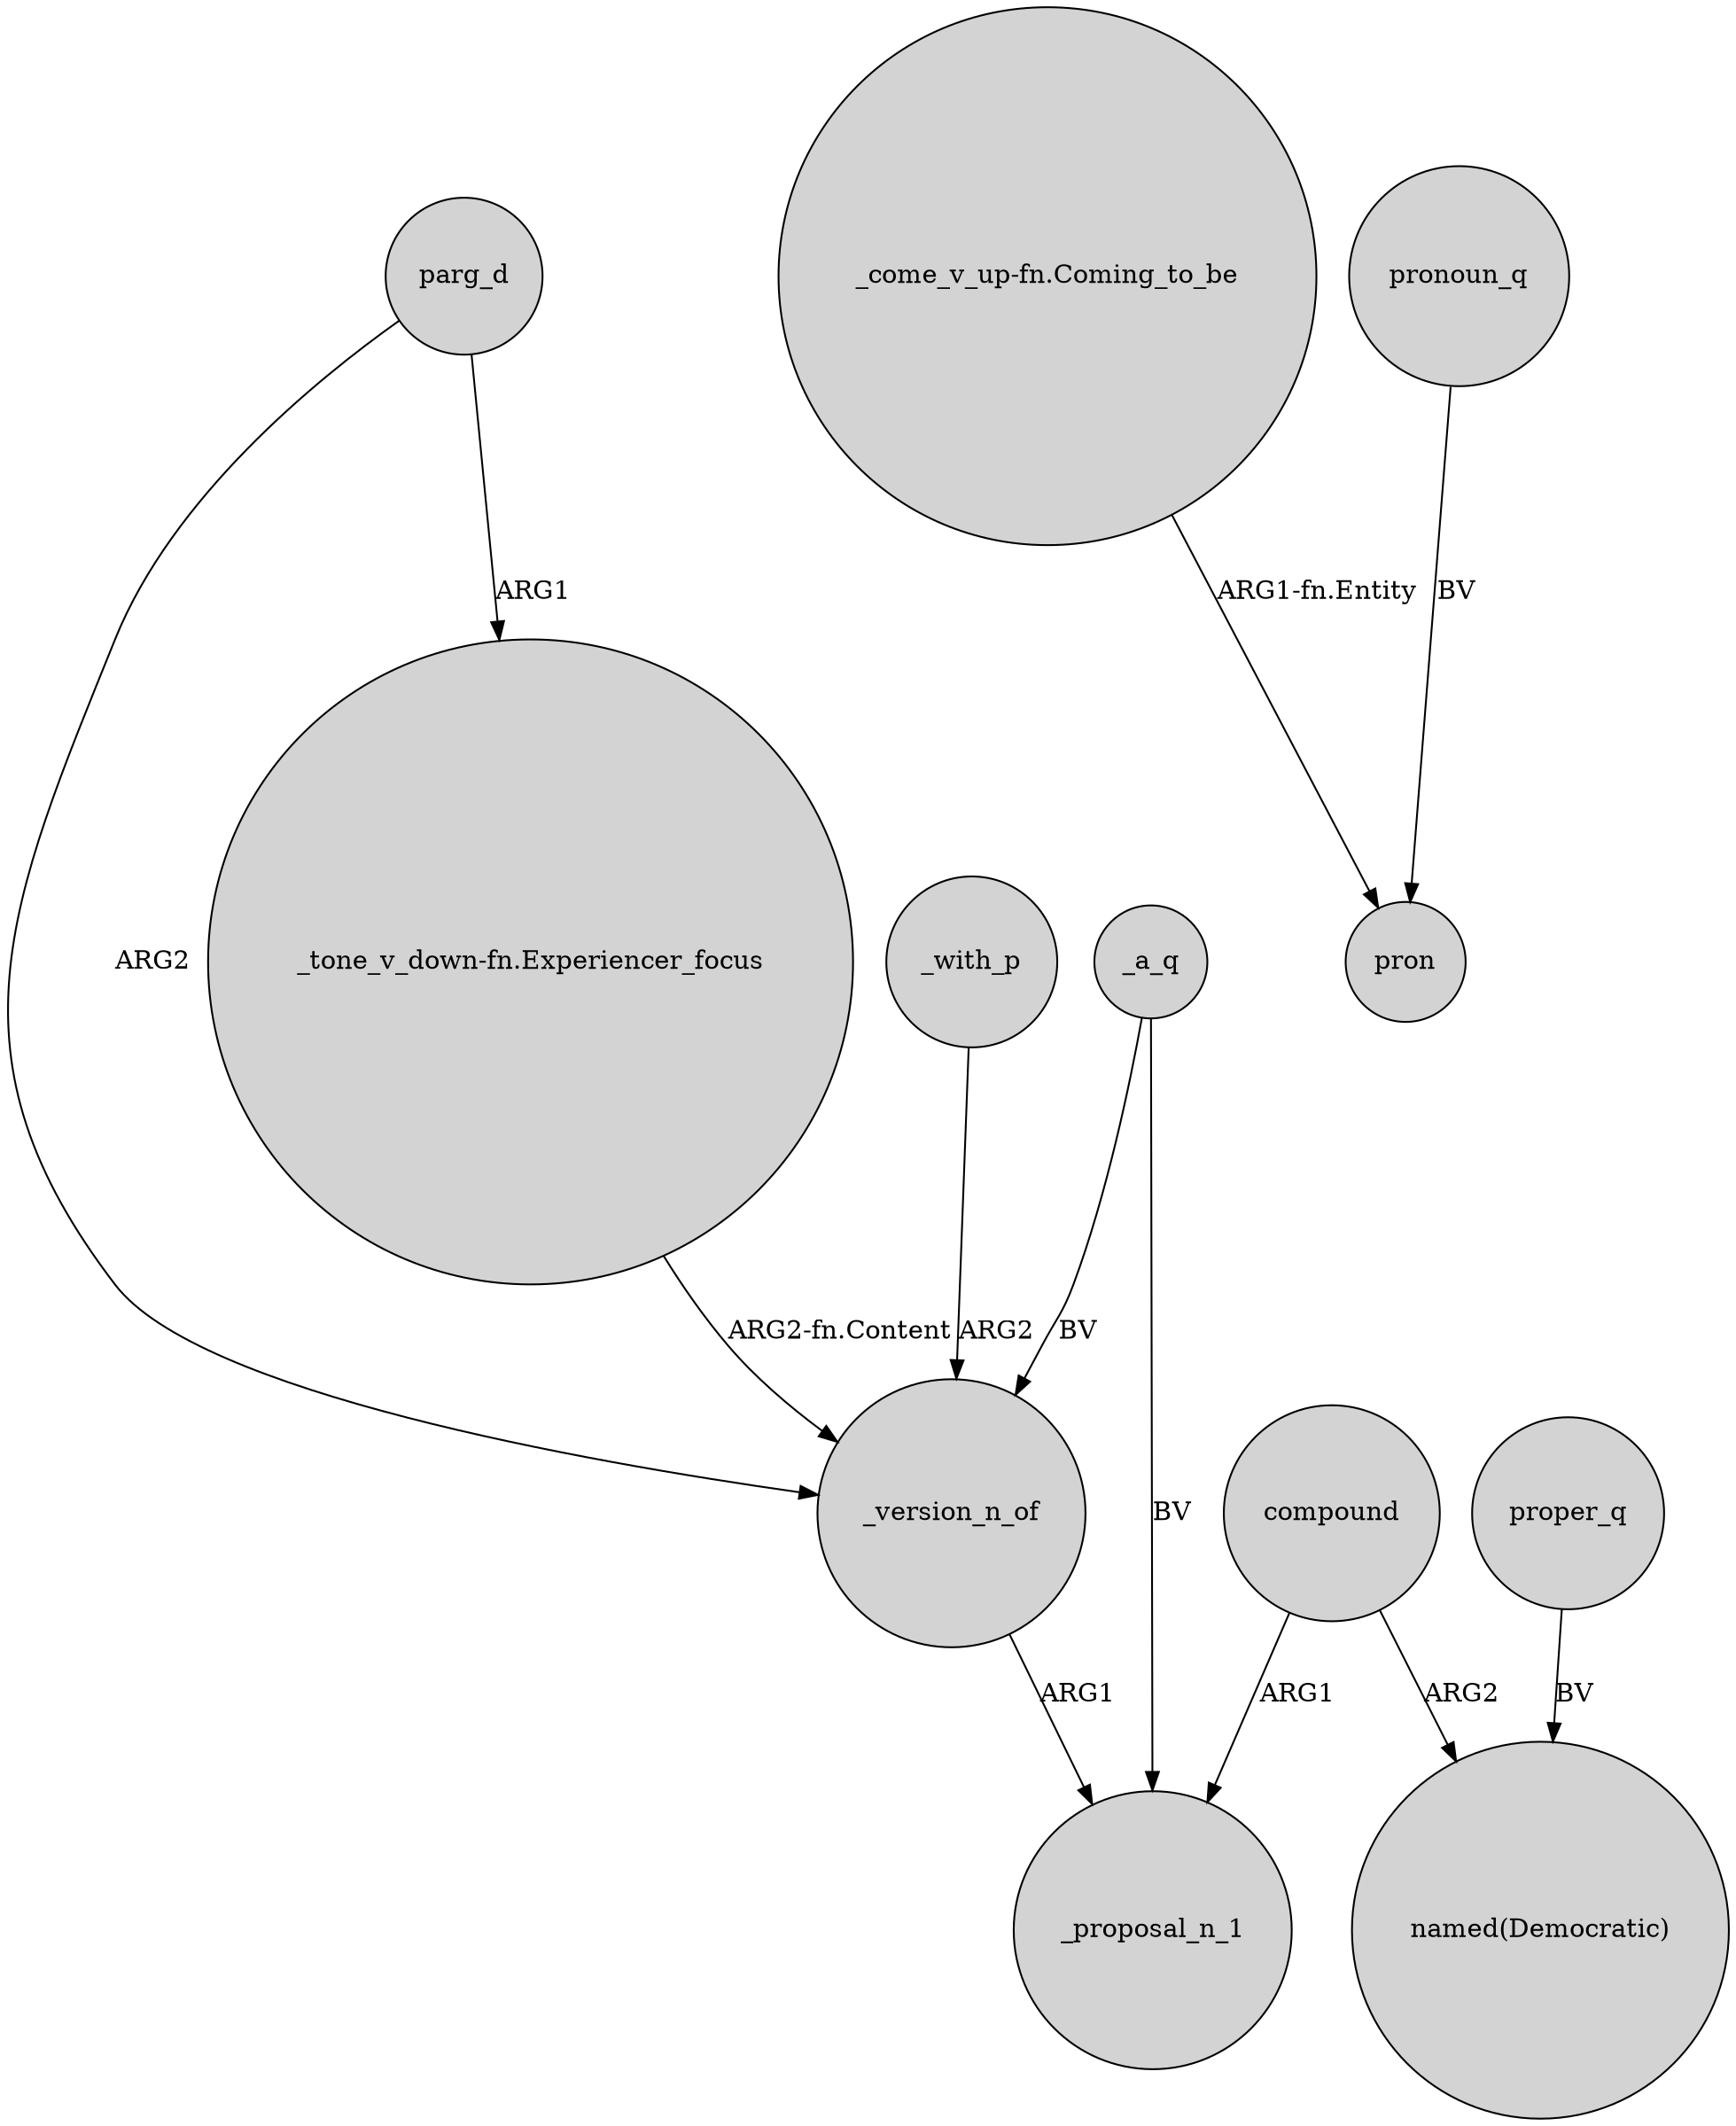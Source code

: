 digraph {
	node [shape=circle style=filled]
	parg_d -> "_tone_v_down-fn.Experiencer_focus" [label=ARG1]
	_with_p -> _version_n_of [label=ARG2]
	proper_q -> "named(Democratic)" [label=BV]
	parg_d -> _version_n_of [label=ARG2]
	"_come_v_up-fn.Coming_to_be" -> pron [label="ARG1-fn.Entity"]
	"_tone_v_down-fn.Experiencer_focus" -> _version_n_of [label="ARG2-fn.Content"]
	compound -> _proposal_n_1 [label=ARG1]
	_version_n_of -> _proposal_n_1 [label=ARG1]
	pronoun_q -> pron [label=BV]
	compound -> "named(Democratic)" [label=ARG2]
	_a_q -> _version_n_of [label=BV]
	_a_q -> _proposal_n_1 [label=BV]
}
